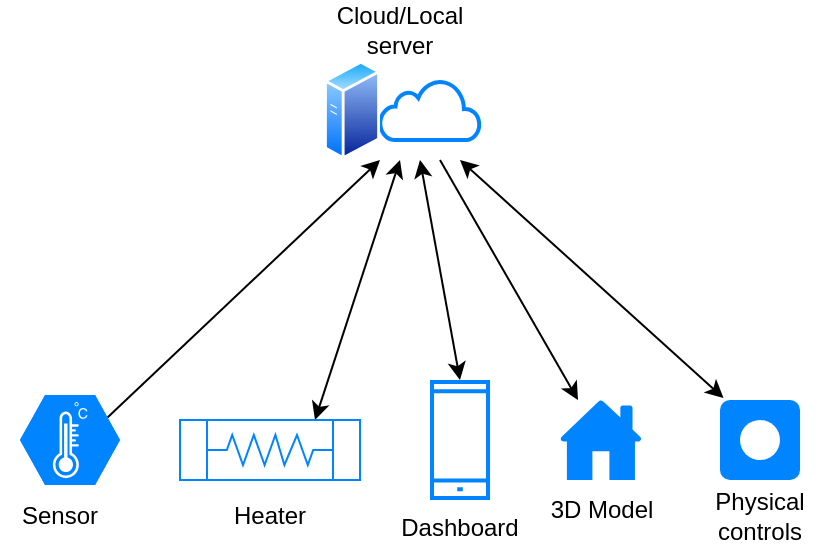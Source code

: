<mxfile version="22.0.8" type="device">
  <diagram id="6a731a19-8d31-9384-78a2-239565b7b9f0" name="Page-1">
    <mxGraphModel dx="663" dy="361" grid="1" gridSize="10" guides="1" tooltips="1" connect="1" arrows="1" fold="1" page="1" pageScale="1" pageWidth="827" pageHeight="1169" background="none" math="0" shadow="0">
      <root>
        <mxCell id="0" />
        <mxCell id="1" parent="0" />
        <mxCell id="PEo_AYSKm5B2Em44jP67-2271" style="edgeStyle=none;rounded=0;orthogonalLoop=1;jettySize=auto;html=1;exitX=0.875;exitY=0.25;exitDx=0;exitDy=0;exitPerimeter=0;" edge="1" parent="1" source="PEo_AYSKm5B2Em44jP67-2260">
          <mxGeometry relative="1" as="geometry">
            <mxPoint x="360" y="240" as="targetPoint" />
          </mxGeometry>
        </mxCell>
        <mxCell id="PEo_AYSKm5B2Em44jP67-2260" value="" style="verticalLabelPosition=bottom;sketch=0;html=1;fillColor=#0084FF;strokeColor=#ffffff;verticalAlign=top;align=center;points=[[0,0.5,0],[0.125,0.25,0],[0.25,0,0],[0.5,0,0],[0.75,0,0],[0.875,0.25,0],[1,0.5,0],[0.875,0.75,0],[0.75,1,0],[0.5,1,0],[0.125,0.75,0]];pointerEvents=1;shape=mxgraph.cisco_safe.compositeIcon;bgIcon=mxgraph.cisco_safe.design.blank_device;resIcon=mxgraph.cisco_safe.design.sensor;" vertex="1" parent="1">
          <mxGeometry x="180" y="357.5" width="50" height="45" as="geometry" />
        </mxCell>
        <mxCell id="PEo_AYSKm5B2Em44jP67-2261" value="" style="html=1;verticalLabelPosition=bottom;align=center;labelBackgroundColor=#ffffff;verticalAlign=top;strokeWidth=2;strokeColor=#0084FF;shadow=0;dashed=0;shape=mxgraph.ios7.icons.cloud;" vertex="1" parent="1">
          <mxGeometry x="360" y="200" width="50" height="30" as="geometry" />
        </mxCell>
        <mxCell id="PEo_AYSKm5B2Em44jP67-2262" value="" style="image;aspect=fixed;perimeter=ellipsePerimeter;html=1;align=center;shadow=0;dashed=0;spacingTop=3;image=img/lib/active_directory/generic_server.svg;" vertex="1" parent="1">
          <mxGeometry x="332" y="190" width="28.0" height="50" as="geometry" />
        </mxCell>
        <mxCell id="PEo_AYSKm5B2Em44jP67-2272" style="edgeStyle=none;rounded=0;orthogonalLoop=1;jettySize=auto;html=1;exitX=0.75;exitY=0;exitDx=0;exitDy=0;exitPerimeter=0;startArrow=classic;startFill=1;" edge="1" parent="1" source="PEo_AYSKm5B2Em44jP67-2263">
          <mxGeometry relative="1" as="geometry">
            <mxPoint x="370" y="240" as="targetPoint" />
          </mxGeometry>
        </mxCell>
        <mxCell id="PEo_AYSKm5B2Em44jP67-2263" value="" style="shape=mxgraph.pid.heat_exchangers.heat_exchanger_(coil_tubes);html=1;pointerEvents=1;align=center;verticalLabelPosition=bottom;verticalAlign=top;dashed=0;strokeColor=#0084FF;" vertex="1" parent="1">
          <mxGeometry x="260" y="370" width="90" height="30" as="geometry" />
        </mxCell>
        <mxCell id="PEo_AYSKm5B2Em44jP67-2264" value="" style="html=1;verticalLabelPosition=bottom;align=center;labelBackgroundColor=#ffffff;verticalAlign=top;strokeWidth=2;strokeColor=#0084FF;shadow=0;dashed=0;shape=mxgraph.ios7.icons.smartphone;" vertex="1" parent="1">
          <mxGeometry x="386" y="351" width="28" height="58" as="geometry" />
        </mxCell>
        <mxCell id="PEo_AYSKm5B2Em44jP67-2266" value="" style="sketch=0;pointerEvents=1;shadow=0;dashed=0;html=1;strokeColor=none;labelPosition=center;verticalLabelPosition=bottom;verticalAlign=top;outlineConnect=0;align=center;shape=mxgraph.office.concepts.home;fillColor=#0084FF;" vertex="1" parent="1">
          <mxGeometry x="450" y="360" width="41" height="40" as="geometry" />
        </mxCell>
        <mxCell id="PEo_AYSKm5B2Em44jP67-2267" value="" style="html=1;shadow=0;dashed=0;shape=mxgraph.bootstrap.rrect;rSize=5;strokeColor=none;html=1;whiteSpace=wrap;fillColor=#0084FF;fontColor=#ffffff;align=right;spacing=10;" vertex="1" parent="1">
          <mxGeometry x="530" y="360" width="40" height="40" as="geometry" />
        </mxCell>
        <mxCell id="PEo_AYSKm5B2Em44jP67-2268" value="" style="html=1;shadow=0;dashed=0;shape=ellipse;strokeColor=none;fillColor=#ffffff;" vertex="1" parent="PEo_AYSKm5B2Em44jP67-2267">
          <mxGeometry x="0.5" y="0.5" width="20" height="20" relative="1" as="geometry">
            <mxPoint x="-10" y="-10" as="offset" />
          </mxGeometry>
        </mxCell>
        <mxCell id="PEo_AYSKm5B2Em44jP67-2273" style="edgeStyle=none;rounded=0;orthogonalLoop=1;jettySize=auto;html=1;startArrow=classic;startFill=1;" edge="1" parent="1">
          <mxGeometry relative="1" as="geometry">
            <mxPoint x="380" y="240" as="targetPoint" />
            <mxPoint x="400" y="350" as="sourcePoint" />
          </mxGeometry>
        </mxCell>
        <mxCell id="PEo_AYSKm5B2Em44jP67-2275" style="edgeStyle=none;rounded=0;orthogonalLoop=1;jettySize=auto;html=1;" edge="1" parent="1" target="PEo_AYSKm5B2Em44jP67-2266">
          <mxGeometry relative="1" as="geometry">
            <mxPoint x="370" y="250" as="targetPoint" />
            <mxPoint x="390" y="240" as="sourcePoint" />
          </mxGeometry>
        </mxCell>
        <mxCell id="PEo_AYSKm5B2Em44jP67-2276" style="edgeStyle=none;rounded=0;orthogonalLoop=1;jettySize=auto;html=1;startArrow=classic;startFill=1;exitX=0.044;exitY=-0.025;exitDx=0;exitDy=0;exitPerimeter=0;" edge="1" parent="1" source="PEo_AYSKm5B2Em44jP67-2267">
          <mxGeometry relative="1" as="geometry">
            <mxPoint x="400" y="240" as="targetPoint" />
            <mxPoint x="410" y="360" as="sourcePoint" />
          </mxGeometry>
        </mxCell>
        <mxCell id="PEo_AYSKm5B2Em44jP67-2278" value="Sensor&lt;br&gt;" style="text;html=1;strokeColor=none;fillColor=none;align=center;verticalAlign=middle;whiteSpace=wrap;rounded=0;" vertex="1" parent="1">
          <mxGeometry x="170" y="402.5" width="60" height="30" as="geometry" />
        </mxCell>
        <mxCell id="PEo_AYSKm5B2Em44jP67-2279" value="Heater" style="text;html=1;strokeColor=none;fillColor=none;align=center;verticalAlign=middle;whiteSpace=wrap;rounded=0;" vertex="1" parent="1">
          <mxGeometry x="275" y="402.5" width="60" height="30" as="geometry" />
        </mxCell>
        <mxCell id="PEo_AYSKm5B2Em44jP67-2280" value="Dashboard&lt;br&gt;" style="text;html=1;strokeColor=none;fillColor=none;align=center;verticalAlign=middle;whiteSpace=wrap;rounded=0;" vertex="1" parent="1">
          <mxGeometry x="370" y="409" width="60" height="30" as="geometry" />
        </mxCell>
        <mxCell id="PEo_AYSKm5B2Em44jP67-2281" value="3D Model" style="text;html=1;strokeColor=none;fillColor=none;align=center;verticalAlign=middle;whiteSpace=wrap;rounded=0;" vertex="1" parent="1">
          <mxGeometry x="440.5" y="400" width="60" height="30" as="geometry" />
        </mxCell>
        <mxCell id="PEo_AYSKm5B2Em44jP67-2282" value="Physical controls" style="text;html=1;strokeColor=none;fillColor=none;align=center;verticalAlign=middle;whiteSpace=wrap;rounded=0;" vertex="1" parent="1">
          <mxGeometry x="520" y="402.5" width="60" height="30" as="geometry" />
        </mxCell>
        <mxCell id="PEo_AYSKm5B2Em44jP67-2283" value="Cloud/Local server" style="text;html=1;strokeColor=none;fillColor=none;align=center;verticalAlign=middle;whiteSpace=wrap;rounded=0;" vertex="1" parent="1">
          <mxGeometry x="340" y="160" width="60" height="30" as="geometry" />
        </mxCell>
      </root>
    </mxGraphModel>
  </diagram>
</mxfile>
